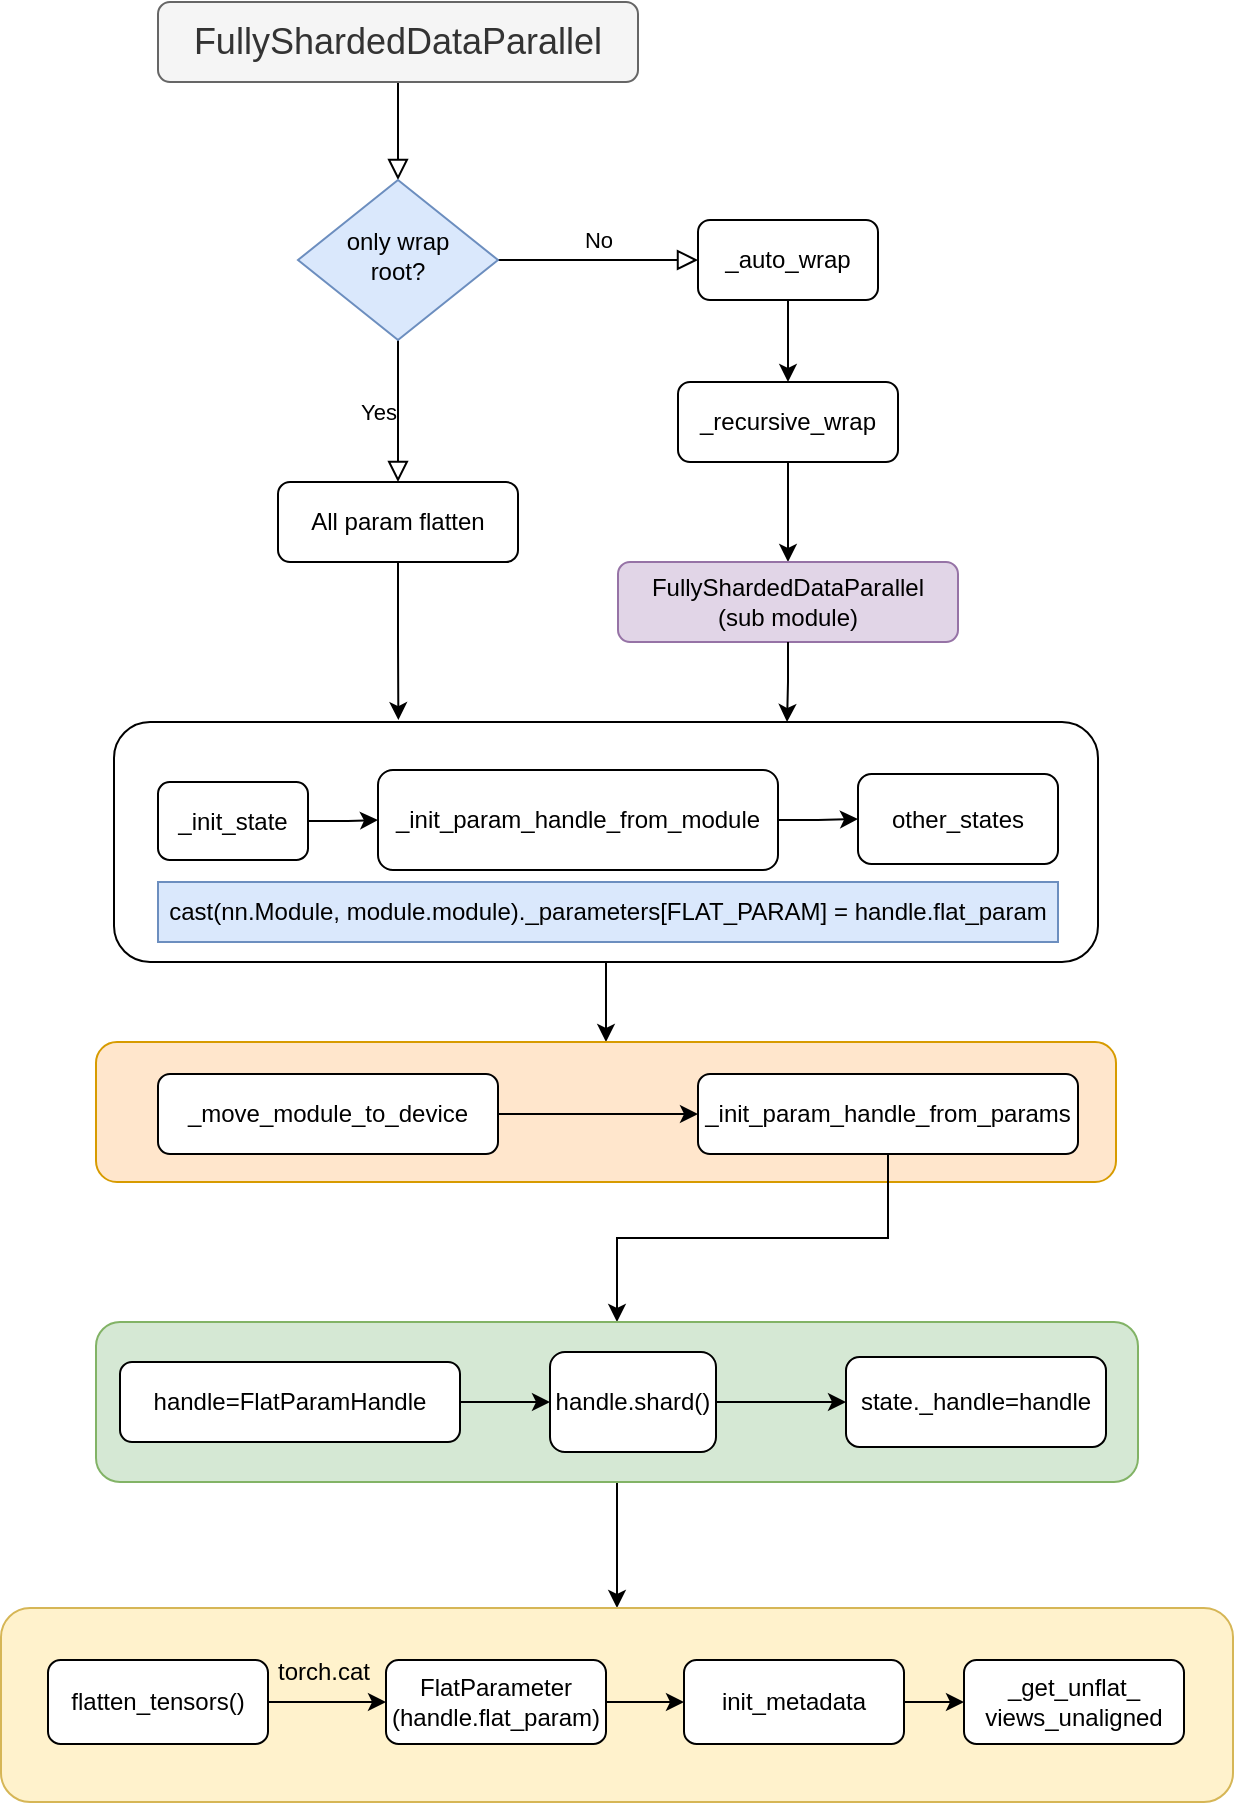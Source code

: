 <mxfile version="24.7.17">
  <diagram id="C5RBs43oDa-KdzZeNtuy" name="Page-1">
    <mxGraphModel dx="1434" dy="836" grid="1" gridSize="10" guides="1" tooltips="1" connect="1" arrows="1" fold="1" page="1" pageScale="1" pageWidth="827" pageHeight="1169" math="0" shadow="0">
      <root>
        <mxCell id="WIyWlLk6GJQsqaUBKTNV-0" />
        <mxCell id="WIyWlLk6GJQsqaUBKTNV-1" parent="WIyWlLk6GJQsqaUBKTNV-0" />
        <mxCell id="WIyWlLk6GJQsqaUBKTNV-2" value="" style="rounded=0;html=1;jettySize=auto;orthogonalLoop=1;fontSize=11;endArrow=block;endFill=0;endSize=8;strokeWidth=1;shadow=0;labelBackgroundColor=none;edgeStyle=orthogonalEdgeStyle;" parent="WIyWlLk6GJQsqaUBKTNV-1" source="WIyWlLk6GJQsqaUBKTNV-3" target="WIyWlLk6GJQsqaUBKTNV-6" edge="1">
          <mxGeometry relative="1" as="geometry" />
        </mxCell>
        <mxCell id="WIyWlLk6GJQsqaUBKTNV-3" value="&lt;font style=&quot;font-size: 18px;&quot;&gt;FullyShardedDataParallel&lt;/font&gt;" style="rounded=1;whiteSpace=wrap;html=1;fontSize=12;glass=0;strokeWidth=1;shadow=0;fillColor=#f5f5f5;fontColor=#333333;strokeColor=#666666;" parent="WIyWlLk6GJQsqaUBKTNV-1" vertex="1">
          <mxGeometry x="230" y="50" width="240" height="40" as="geometry" />
        </mxCell>
        <mxCell id="WIyWlLk6GJQsqaUBKTNV-4" value="Yes" style="rounded=0;html=1;jettySize=auto;orthogonalLoop=1;fontSize=11;endArrow=block;endFill=0;endSize=8;strokeWidth=1;shadow=0;labelBackgroundColor=none;edgeStyle=orthogonalEdgeStyle;" parent="WIyWlLk6GJQsqaUBKTNV-1" source="WIyWlLk6GJQsqaUBKTNV-6" target="WIyWlLk6GJQsqaUBKTNV-12" edge="1">
          <mxGeometry y="-10" relative="1" as="geometry">
            <mxPoint as="offset" />
            <mxPoint x="240" y="150" as="targetPoint" />
          </mxGeometry>
        </mxCell>
        <mxCell id="WIyWlLk6GJQsqaUBKTNV-5" value="No" style="edgeStyle=orthogonalEdgeStyle;rounded=0;html=1;jettySize=auto;orthogonalLoop=1;fontSize=11;endArrow=block;endFill=0;endSize=8;strokeWidth=1;shadow=0;labelBackgroundColor=none;" parent="WIyWlLk6GJQsqaUBKTNV-1" source="WIyWlLk6GJQsqaUBKTNV-6" target="WIyWlLk6GJQsqaUBKTNV-7" edge="1">
          <mxGeometry y="10" relative="1" as="geometry">
            <mxPoint as="offset" />
          </mxGeometry>
        </mxCell>
        <mxCell id="WIyWlLk6GJQsqaUBKTNV-6" value="only wrap&lt;div&gt;root?&lt;/div&gt;" style="rhombus;whiteSpace=wrap;html=1;shadow=0;fontFamily=Helvetica;fontSize=12;align=center;strokeWidth=1;spacing=6;spacingTop=-4;fillColor=#dae8fc;strokeColor=#6c8ebf;" parent="WIyWlLk6GJQsqaUBKTNV-1" vertex="1">
          <mxGeometry x="300" y="139" width="100" height="80" as="geometry" />
        </mxCell>
        <mxCell id="T-6-eXVi3-3B-dA6ncXD-1" value="" style="edgeStyle=orthogonalEdgeStyle;rounded=0;orthogonalLoop=1;jettySize=auto;html=1;" edge="1" parent="WIyWlLk6GJQsqaUBKTNV-1" source="WIyWlLk6GJQsqaUBKTNV-7" target="T-6-eXVi3-3B-dA6ncXD-0">
          <mxGeometry relative="1" as="geometry" />
        </mxCell>
        <mxCell id="WIyWlLk6GJQsqaUBKTNV-7" value="_auto_wrap" style="rounded=1;whiteSpace=wrap;html=1;fontSize=12;glass=0;strokeWidth=1;shadow=0;" parent="WIyWlLk6GJQsqaUBKTNV-1" vertex="1">
          <mxGeometry x="500" y="159" width="90" height="40" as="geometry" />
        </mxCell>
        <mxCell id="T-6-eXVi3-3B-dA6ncXD-15" value="" style="edgeStyle=orthogonalEdgeStyle;rounded=0;orthogonalLoop=1;jettySize=auto;html=1;" edge="1" parent="WIyWlLk6GJQsqaUBKTNV-1" source="WIyWlLk6GJQsqaUBKTNV-11" target="T-6-eXVi3-3B-dA6ncXD-14">
          <mxGeometry relative="1" as="geometry" />
        </mxCell>
        <mxCell id="WIyWlLk6GJQsqaUBKTNV-11" value="" style="rounded=1;whiteSpace=wrap;html=1;fontSize=12;glass=0;strokeWidth=1;shadow=0;" parent="WIyWlLk6GJQsqaUBKTNV-1" vertex="1">
          <mxGeometry x="208" y="410" width="492" height="120" as="geometry" />
        </mxCell>
        <mxCell id="T-6-eXVi3-3B-dA6ncXD-4" style="edgeStyle=orthogonalEdgeStyle;rounded=0;orthogonalLoop=1;jettySize=auto;html=1;entryX=0.289;entryY=-0.008;entryDx=0;entryDy=0;entryPerimeter=0;" edge="1" parent="WIyWlLk6GJQsqaUBKTNV-1" source="WIyWlLk6GJQsqaUBKTNV-12" target="WIyWlLk6GJQsqaUBKTNV-11">
          <mxGeometry relative="1" as="geometry" />
        </mxCell>
        <mxCell id="WIyWlLk6GJQsqaUBKTNV-12" value="All param flatten" style="rounded=1;whiteSpace=wrap;html=1;fontSize=12;glass=0;strokeWidth=1;shadow=0;" parent="WIyWlLk6GJQsqaUBKTNV-1" vertex="1">
          <mxGeometry x="290" y="290" width="120" height="40" as="geometry" />
        </mxCell>
        <mxCell id="T-6-eXVi3-3B-dA6ncXD-3" value="" style="edgeStyle=orthogonalEdgeStyle;rounded=0;orthogonalLoop=1;jettySize=auto;html=1;" edge="1" parent="WIyWlLk6GJQsqaUBKTNV-1" source="T-6-eXVi3-3B-dA6ncXD-0" target="T-6-eXVi3-3B-dA6ncXD-2">
          <mxGeometry relative="1" as="geometry" />
        </mxCell>
        <mxCell id="T-6-eXVi3-3B-dA6ncXD-0" value="_recursive_wrap" style="rounded=1;whiteSpace=wrap;html=1;fontSize=12;glass=0;strokeWidth=1;shadow=0;" vertex="1" parent="WIyWlLk6GJQsqaUBKTNV-1">
          <mxGeometry x="490" y="240" width="110" height="40" as="geometry" />
        </mxCell>
        <mxCell id="T-6-eXVi3-3B-dA6ncXD-2" value="FullyShardedDataParallel&lt;div&gt;(sub module)&lt;/div&gt;" style="rounded=1;whiteSpace=wrap;html=1;fontSize=12;glass=0;strokeWidth=1;shadow=0;fillColor=#e1d5e7;strokeColor=#9673a6;" vertex="1" parent="WIyWlLk6GJQsqaUBKTNV-1">
          <mxGeometry x="460" y="330" width="170" height="40" as="geometry" />
        </mxCell>
        <mxCell id="T-6-eXVi3-3B-dA6ncXD-5" style="edgeStyle=orthogonalEdgeStyle;rounded=0;orthogonalLoop=1;jettySize=auto;html=1;entryX=0.684;entryY=0;entryDx=0;entryDy=0;entryPerimeter=0;" edge="1" parent="WIyWlLk6GJQsqaUBKTNV-1" source="T-6-eXVi3-3B-dA6ncXD-2" target="WIyWlLk6GJQsqaUBKTNV-11">
          <mxGeometry relative="1" as="geometry" />
        </mxCell>
        <mxCell id="T-6-eXVi3-3B-dA6ncXD-8" value="" style="edgeStyle=orthogonalEdgeStyle;rounded=0;orthogonalLoop=1;jettySize=auto;html=1;" edge="1" parent="WIyWlLk6GJQsqaUBKTNV-1" source="T-6-eXVi3-3B-dA6ncXD-6" target="T-6-eXVi3-3B-dA6ncXD-7">
          <mxGeometry relative="1" as="geometry" />
        </mxCell>
        <mxCell id="T-6-eXVi3-3B-dA6ncXD-6" value="_init_state" style="rounded=1;whiteSpace=wrap;html=1;" vertex="1" parent="WIyWlLk6GJQsqaUBKTNV-1">
          <mxGeometry x="230" y="440" width="75" height="39" as="geometry" />
        </mxCell>
        <mxCell id="T-6-eXVi3-3B-dA6ncXD-12" style="edgeStyle=orthogonalEdgeStyle;rounded=0;orthogonalLoop=1;jettySize=auto;html=1;exitX=1;exitY=0.5;exitDx=0;exitDy=0;entryX=0;entryY=0.5;entryDx=0;entryDy=0;" edge="1" parent="WIyWlLk6GJQsqaUBKTNV-1" source="T-6-eXVi3-3B-dA6ncXD-7" target="T-6-eXVi3-3B-dA6ncXD-11">
          <mxGeometry relative="1" as="geometry" />
        </mxCell>
        <mxCell id="T-6-eXVi3-3B-dA6ncXD-7" value="_init_param_handle_from_module" style="rounded=1;whiteSpace=wrap;html=1;" vertex="1" parent="WIyWlLk6GJQsqaUBKTNV-1">
          <mxGeometry x="340" y="434" width="200" height="50" as="geometry" />
        </mxCell>
        <mxCell id="T-6-eXVi3-3B-dA6ncXD-11" value="other_states" style="rounded=1;whiteSpace=wrap;html=1;" vertex="1" parent="WIyWlLk6GJQsqaUBKTNV-1">
          <mxGeometry x="580" y="436" width="100" height="45" as="geometry" />
        </mxCell>
        <mxCell id="T-6-eXVi3-3B-dA6ncXD-13" value="cast(nn.Module, module.module)._parameters[FLAT_PARAM] = handle.flat_param" style="text;html=1;align=center;verticalAlign=middle;whiteSpace=wrap;rounded=0;fillColor=#dae8fc;strokeColor=#6c8ebf;" vertex="1" parent="WIyWlLk6GJQsqaUBKTNV-1">
          <mxGeometry x="230" y="490" width="450" height="30" as="geometry" />
        </mxCell>
        <mxCell id="T-6-eXVi3-3B-dA6ncXD-14" value="" style="whiteSpace=wrap;html=1;rounded=1;glass=0;strokeWidth=1;shadow=0;fillColor=#ffe6cc;strokeColor=#d79b00;" vertex="1" parent="WIyWlLk6GJQsqaUBKTNV-1">
          <mxGeometry x="199" y="570" width="510" height="70" as="geometry" />
        </mxCell>
        <mxCell id="T-6-eXVi3-3B-dA6ncXD-20" style="edgeStyle=orthogonalEdgeStyle;rounded=0;orthogonalLoop=1;jettySize=auto;html=1;entryX=0;entryY=0.5;entryDx=0;entryDy=0;" edge="1" parent="WIyWlLk6GJQsqaUBKTNV-1" source="T-6-eXVi3-3B-dA6ncXD-16" target="T-6-eXVi3-3B-dA6ncXD-17">
          <mxGeometry relative="1" as="geometry" />
        </mxCell>
        <mxCell id="T-6-eXVi3-3B-dA6ncXD-16" value="_move_module&lt;span style=&quot;background-color: initial;&quot;&gt;_to_device&lt;/span&gt;" style="rounded=1;whiteSpace=wrap;html=1;" vertex="1" parent="WIyWlLk6GJQsqaUBKTNV-1">
          <mxGeometry x="230" y="586" width="170" height="40" as="geometry" />
        </mxCell>
        <mxCell id="T-6-eXVi3-3B-dA6ncXD-27" style="edgeStyle=orthogonalEdgeStyle;rounded=0;orthogonalLoop=1;jettySize=auto;html=1;entryX=0.5;entryY=0;entryDx=0;entryDy=0;" edge="1" parent="WIyWlLk6GJQsqaUBKTNV-1" source="T-6-eXVi3-3B-dA6ncXD-17" target="T-6-eXVi3-3B-dA6ncXD-21">
          <mxGeometry relative="1" as="geometry" />
        </mxCell>
        <mxCell id="T-6-eXVi3-3B-dA6ncXD-17" value="_init_param_handle_from_params" style="rounded=1;whiteSpace=wrap;html=1;" vertex="1" parent="WIyWlLk6GJQsqaUBKTNV-1">
          <mxGeometry x="500" y="586" width="190" height="40" as="geometry" />
        </mxCell>
        <mxCell id="T-6-eXVi3-3B-dA6ncXD-29" value="" style="edgeStyle=orthogonalEdgeStyle;rounded=0;orthogonalLoop=1;jettySize=auto;html=1;" edge="1" parent="WIyWlLk6GJQsqaUBKTNV-1" source="T-6-eXVi3-3B-dA6ncXD-21" target="T-6-eXVi3-3B-dA6ncXD-28">
          <mxGeometry relative="1" as="geometry" />
        </mxCell>
        <mxCell id="T-6-eXVi3-3B-dA6ncXD-21" value="" style="rounded=1;whiteSpace=wrap;html=1;fillColor=#d5e8d4;strokeColor=#82b366;" vertex="1" parent="WIyWlLk6GJQsqaUBKTNV-1">
          <mxGeometry x="199" y="710" width="521" height="80" as="geometry" />
        </mxCell>
        <mxCell id="T-6-eXVi3-3B-dA6ncXD-24" value="" style="edgeStyle=orthogonalEdgeStyle;rounded=0;orthogonalLoop=1;jettySize=auto;html=1;" edge="1" parent="WIyWlLk6GJQsqaUBKTNV-1" source="T-6-eXVi3-3B-dA6ncXD-22" target="T-6-eXVi3-3B-dA6ncXD-23">
          <mxGeometry relative="1" as="geometry" />
        </mxCell>
        <mxCell id="T-6-eXVi3-3B-dA6ncXD-22" value="handle=FlatParamHandle" style="rounded=1;whiteSpace=wrap;html=1;" vertex="1" parent="WIyWlLk6GJQsqaUBKTNV-1">
          <mxGeometry x="211" y="730" width="170" height="40" as="geometry" />
        </mxCell>
        <mxCell id="T-6-eXVi3-3B-dA6ncXD-26" value="" style="edgeStyle=orthogonalEdgeStyle;rounded=0;orthogonalLoop=1;jettySize=auto;html=1;" edge="1" parent="WIyWlLk6GJQsqaUBKTNV-1" source="T-6-eXVi3-3B-dA6ncXD-23" target="T-6-eXVi3-3B-dA6ncXD-25">
          <mxGeometry relative="1" as="geometry" />
        </mxCell>
        <mxCell id="T-6-eXVi3-3B-dA6ncXD-23" value="handle.shard()" style="whiteSpace=wrap;html=1;rounded=1;" vertex="1" parent="WIyWlLk6GJQsqaUBKTNV-1">
          <mxGeometry x="426" y="725" width="83" height="50" as="geometry" />
        </mxCell>
        <mxCell id="T-6-eXVi3-3B-dA6ncXD-25" value="state._handle=handle" style="whiteSpace=wrap;html=1;rounded=1;" vertex="1" parent="WIyWlLk6GJQsqaUBKTNV-1">
          <mxGeometry x="574" y="727.5" width="130" height="45" as="geometry" />
        </mxCell>
        <mxCell id="T-6-eXVi3-3B-dA6ncXD-28" value="" style="whiteSpace=wrap;html=1;fillColor=#fff2cc;strokeColor=#d6b656;rounded=1;" vertex="1" parent="WIyWlLk6GJQsqaUBKTNV-1">
          <mxGeometry x="151.5" y="853" width="616" height="97" as="geometry" />
        </mxCell>
        <mxCell id="T-6-eXVi3-3B-dA6ncXD-33" value="" style="edgeStyle=orthogonalEdgeStyle;rounded=0;orthogonalLoop=1;jettySize=auto;html=1;" edge="1" parent="WIyWlLk6GJQsqaUBKTNV-1" source="T-6-eXVi3-3B-dA6ncXD-31" target="T-6-eXVi3-3B-dA6ncXD-32">
          <mxGeometry relative="1" as="geometry" />
        </mxCell>
        <mxCell id="T-6-eXVi3-3B-dA6ncXD-31" value="flatten_tensors()" style="rounded=1;whiteSpace=wrap;html=1;" vertex="1" parent="WIyWlLk6GJQsqaUBKTNV-1">
          <mxGeometry x="175" y="879" width="110" height="42" as="geometry" />
        </mxCell>
        <mxCell id="T-6-eXVi3-3B-dA6ncXD-35" value="" style="edgeStyle=orthogonalEdgeStyle;rounded=0;orthogonalLoop=1;jettySize=auto;html=1;" edge="1" parent="WIyWlLk6GJQsqaUBKTNV-1" source="T-6-eXVi3-3B-dA6ncXD-32" target="T-6-eXVi3-3B-dA6ncXD-34">
          <mxGeometry relative="1" as="geometry" />
        </mxCell>
        <mxCell id="T-6-eXVi3-3B-dA6ncXD-32" value="FlatParameter&lt;div&gt;(handle.flat_param)&lt;/div&gt;" style="rounded=1;whiteSpace=wrap;html=1;" vertex="1" parent="WIyWlLk6GJQsqaUBKTNV-1">
          <mxGeometry x="344" y="879" width="110" height="42" as="geometry" />
        </mxCell>
        <mxCell id="T-6-eXVi3-3B-dA6ncXD-37" value="" style="edgeStyle=orthogonalEdgeStyle;rounded=0;orthogonalLoop=1;jettySize=auto;html=1;" edge="1" parent="WIyWlLk6GJQsqaUBKTNV-1" source="T-6-eXVi3-3B-dA6ncXD-34" target="T-6-eXVi3-3B-dA6ncXD-36">
          <mxGeometry relative="1" as="geometry" />
        </mxCell>
        <mxCell id="T-6-eXVi3-3B-dA6ncXD-34" value="init_metadata" style="rounded=1;whiteSpace=wrap;html=1;" vertex="1" parent="WIyWlLk6GJQsqaUBKTNV-1">
          <mxGeometry x="493" y="879" width="110" height="42" as="geometry" />
        </mxCell>
        <mxCell id="T-6-eXVi3-3B-dA6ncXD-36" value="_get_unflat_&lt;div&gt;views_unaligned&lt;/div&gt;" style="rounded=1;whiteSpace=wrap;html=1;" vertex="1" parent="WIyWlLk6GJQsqaUBKTNV-1">
          <mxGeometry x="633" y="879" width="110" height="42" as="geometry" />
        </mxCell>
        <mxCell id="T-6-eXVi3-3B-dA6ncXD-38" value="torch.cat" style="text;html=1;align=center;verticalAlign=middle;whiteSpace=wrap;rounded=0;" vertex="1" parent="WIyWlLk6GJQsqaUBKTNV-1">
          <mxGeometry x="283" y="870" width="60" height="30" as="geometry" />
        </mxCell>
      </root>
    </mxGraphModel>
  </diagram>
</mxfile>
